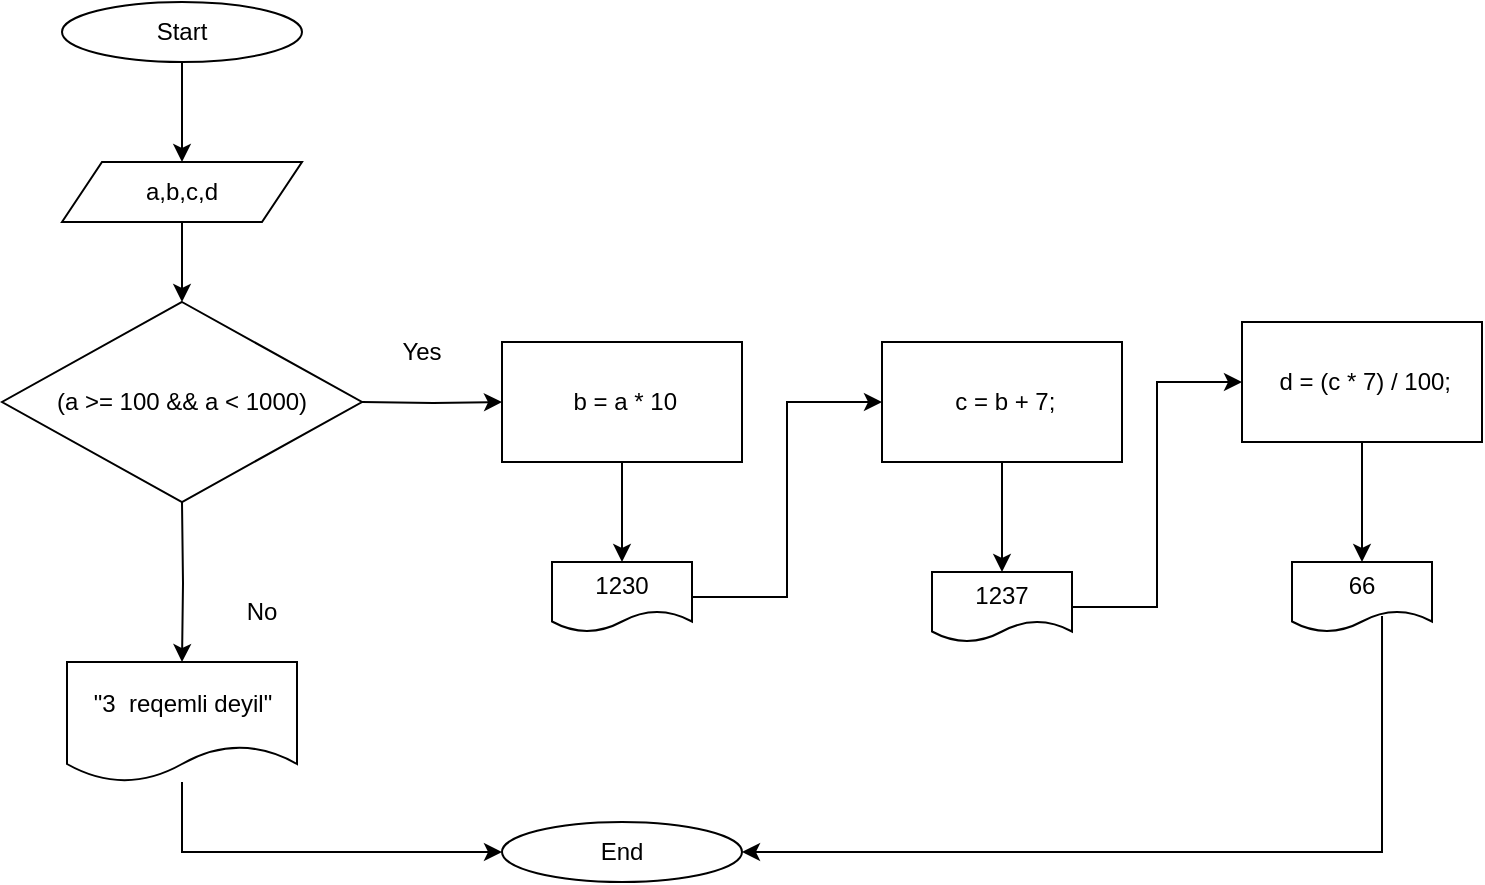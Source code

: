 <mxfile version="16.5.2" type="device"><diagram id="ftPQG_fFjTX9gSxUKwlr" name="Page-1"><mxGraphModel dx="868" dy="482" grid="1" gridSize="10" guides="1" tooltips="1" connect="1" arrows="1" fold="1" page="1" pageScale="1" pageWidth="827" pageHeight="1169" math="0" shadow="0"><root><mxCell id="0"/><mxCell id="1" parent="0"/><mxCell id="Q8AsWgREHGKq9TUeSAcO-20" style="edgeStyle=orthogonalEdgeStyle;rounded=0;orthogonalLoop=1;jettySize=auto;html=1;exitX=0.5;exitY=1;exitDx=0;exitDy=0;entryX=0.5;entryY=0;entryDx=0;entryDy=0;" edge="1" parent="1" source="Q8AsWgREHGKq9TUeSAcO-21" target="Q8AsWgREHGKq9TUeSAcO-24"><mxGeometry relative="1" as="geometry"/></mxCell><mxCell id="Q8AsWgREHGKq9TUeSAcO-21" value="Start" style="ellipse;whiteSpace=wrap;html=1;" vertex="1" parent="1"><mxGeometry x="90" width="120" height="30" as="geometry"/></mxCell><mxCell id="Q8AsWgREHGKq9TUeSAcO-22" value="End" style="ellipse;whiteSpace=wrap;html=1;" vertex="1" parent="1"><mxGeometry x="310" y="410" width="120" height="30" as="geometry"/></mxCell><mxCell id="Q8AsWgREHGKq9TUeSAcO-23" style="edgeStyle=orthogonalEdgeStyle;rounded=0;orthogonalLoop=1;jettySize=auto;html=1;exitX=0.5;exitY=1;exitDx=0;exitDy=0;entryX=0.5;entryY=0;entryDx=0;entryDy=0;" edge="1" parent="1" source="Q8AsWgREHGKq9TUeSAcO-24"><mxGeometry relative="1" as="geometry"><mxPoint x="150" y="150" as="targetPoint"/></mxGeometry></mxCell><mxCell id="Q8AsWgREHGKq9TUeSAcO-24" value="a,b,c,d" style="shape=parallelogram;perimeter=parallelogramPerimeter;whiteSpace=wrap;html=1;fixedSize=1;" vertex="1" parent="1"><mxGeometry x="90" y="80" width="120" height="30" as="geometry"/></mxCell><mxCell id="Q8AsWgREHGKq9TUeSAcO-25" style="edgeStyle=orthogonalEdgeStyle;rounded=0;orthogonalLoop=1;jettySize=auto;html=1;exitX=1;exitY=0.5;exitDx=0;exitDy=0;entryX=0;entryY=0.5;entryDx=0;entryDy=0;" edge="1" parent="1" target="Q8AsWgREHGKq9TUeSAcO-28"><mxGeometry relative="1" as="geometry"><mxPoint x="240" y="200" as="sourcePoint"/></mxGeometry></mxCell><mxCell id="Q8AsWgREHGKq9TUeSAcO-26" style="edgeStyle=orthogonalEdgeStyle;rounded=0;orthogonalLoop=1;jettySize=auto;html=1;" edge="1" parent="1" target="Q8AsWgREHGKq9TUeSAcO-38"><mxGeometry relative="1" as="geometry"><mxPoint x="150" y="250" as="sourcePoint"/></mxGeometry></mxCell><mxCell id="Q8AsWgREHGKq9TUeSAcO-27" style="edgeStyle=orthogonalEdgeStyle;rounded=0;orthogonalLoop=1;jettySize=auto;html=1;exitX=0.5;exitY=1;exitDx=0;exitDy=0;entryX=0.5;entryY=0;entryDx=0;entryDy=0;" edge="1" parent="1" source="Q8AsWgREHGKq9TUeSAcO-28" target="Q8AsWgREHGKq9TUeSAcO-34"><mxGeometry relative="1" as="geometry"/></mxCell><mxCell id="Q8AsWgREHGKq9TUeSAcO-28" value="&amp;nbsp;b = a * 10" style="rounded=0;whiteSpace=wrap;html=1;" vertex="1" parent="1"><mxGeometry x="310" y="170" width="120" height="60" as="geometry"/></mxCell><mxCell id="Q8AsWgREHGKq9TUeSAcO-29" style="edgeStyle=orthogonalEdgeStyle;rounded=0;orthogonalLoop=1;jettySize=auto;html=1;" edge="1" parent="1" source="Q8AsWgREHGKq9TUeSAcO-30" target="Q8AsWgREHGKq9TUeSAcO-36"><mxGeometry relative="1" as="geometry"/></mxCell><mxCell id="Q8AsWgREHGKq9TUeSAcO-30" value="&amp;nbsp;c = b + 7;" style="rounded=0;whiteSpace=wrap;html=1;" vertex="1" parent="1"><mxGeometry x="500" y="170" width="120" height="60" as="geometry"/></mxCell><mxCell id="Q8AsWgREHGKq9TUeSAcO-31" value="Yes" style="text;html=1;strokeColor=none;fillColor=none;align=center;verticalAlign=middle;whiteSpace=wrap;rounded=0;" vertex="1" parent="1"><mxGeometry x="240" y="160" width="60" height="30" as="geometry"/></mxCell><mxCell id="Q8AsWgREHGKq9TUeSAcO-32" value="No" style="text;html=1;strokeColor=none;fillColor=none;align=center;verticalAlign=middle;whiteSpace=wrap;rounded=0;" vertex="1" parent="1"><mxGeometry x="160" y="290" width="60" height="30" as="geometry"/></mxCell><mxCell id="Q8AsWgREHGKq9TUeSAcO-33" style="edgeStyle=orthogonalEdgeStyle;rounded=0;orthogonalLoop=1;jettySize=auto;html=1;entryX=0;entryY=0.5;entryDx=0;entryDy=0;" edge="1" parent="1" source="Q8AsWgREHGKq9TUeSAcO-34" target="Q8AsWgREHGKq9TUeSAcO-30"><mxGeometry relative="1" as="geometry"/></mxCell><mxCell id="Q8AsWgREHGKq9TUeSAcO-34" value="1230" style="shape=document;whiteSpace=wrap;html=1;boundedLbl=1;" vertex="1" parent="1"><mxGeometry x="335" y="280" width="70" height="35" as="geometry"/></mxCell><mxCell id="Q8AsWgREHGKq9TUeSAcO-35" style="edgeStyle=orthogonalEdgeStyle;rounded=0;orthogonalLoop=1;jettySize=auto;html=1;entryX=1;entryY=0.5;entryDx=0;entryDy=0;exitX=0.643;exitY=0.771;exitDx=0;exitDy=0;exitPerimeter=0;" edge="1" parent="1" source="Q8AsWgREHGKq9TUeSAcO-41" target="Q8AsWgREHGKq9TUeSAcO-22"><mxGeometry relative="1" as="geometry"><Array as="points"><mxPoint x="750" y="425"/></Array></mxGeometry></mxCell><mxCell id="Q8AsWgREHGKq9TUeSAcO-42" style="edgeStyle=orthogonalEdgeStyle;rounded=0;orthogonalLoop=1;jettySize=auto;html=1;entryX=0;entryY=0.5;entryDx=0;entryDy=0;" edge="1" parent="1" source="Q8AsWgREHGKq9TUeSAcO-36" target="Q8AsWgREHGKq9TUeSAcO-40"><mxGeometry relative="1" as="geometry"/></mxCell><mxCell id="Q8AsWgREHGKq9TUeSAcO-36" value="1237" style="shape=document;whiteSpace=wrap;html=1;boundedLbl=1;" vertex="1" parent="1"><mxGeometry x="525" y="285" width="70" height="35" as="geometry"/></mxCell><mxCell id="Q8AsWgREHGKq9TUeSAcO-37" style="edgeStyle=orthogonalEdgeStyle;rounded=0;orthogonalLoop=1;jettySize=auto;html=1;entryX=0;entryY=0.5;entryDx=0;entryDy=0;" edge="1" parent="1" source="Q8AsWgREHGKq9TUeSAcO-38" target="Q8AsWgREHGKq9TUeSAcO-22"><mxGeometry relative="1" as="geometry"><Array as="points"><mxPoint x="150" y="425"/></Array></mxGeometry></mxCell><mxCell id="Q8AsWgREHGKq9TUeSAcO-38" value="&quot;3&amp;nbsp; reqemli deyil&quot;" style="shape=document;whiteSpace=wrap;html=1;boundedLbl=1;" vertex="1" parent="1"><mxGeometry x="92.5" y="330" width="115" height="60" as="geometry"/></mxCell><mxCell id="Q8AsWgREHGKq9TUeSAcO-39" value="(a &amp;gt;= 100 &amp;amp;&amp;amp; a &amp;lt; 1000)" style="rhombus;whiteSpace=wrap;html=1;" vertex="1" parent="1"><mxGeometry x="60" y="150" width="180" height="100" as="geometry"/></mxCell><mxCell id="Q8AsWgREHGKq9TUeSAcO-43" style="edgeStyle=orthogonalEdgeStyle;rounded=0;orthogonalLoop=1;jettySize=auto;html=1;entryX=0.5;entryY=0;entryDx=0;entryDy=0;" edge="1" parent="1" source="Q8AsWgREHGKq9TUeSAcO-40" target="Q8AsWgREHGKq9TUeSAcO-41"><mxGeometry relative="1" as="geometry"/></mxCell><mxCell id="Q8AsWgREHGKq9TUeSAcO-40" value="&amp;nbsp;d = (c * 7) / 100;" style="rounded=0;whiteSpace=wrap;html=1;" vertex="1" parent="1"><mxGeometry x="680" y="160" width="120" height="60" as="geometry"/></mxCell><mxCell id="Q8AsWgREHGKq9TUeSAcO-41" value="66" style="shape=document;whiteSpace=wrap;html=1;boundedLbl=1;" vertex="1" parent="1"><mxGeometry x="705" y="280" width="70" height="35" as="geometry"/></mxCell></root></mxGraphModel></diagram></mxfile>